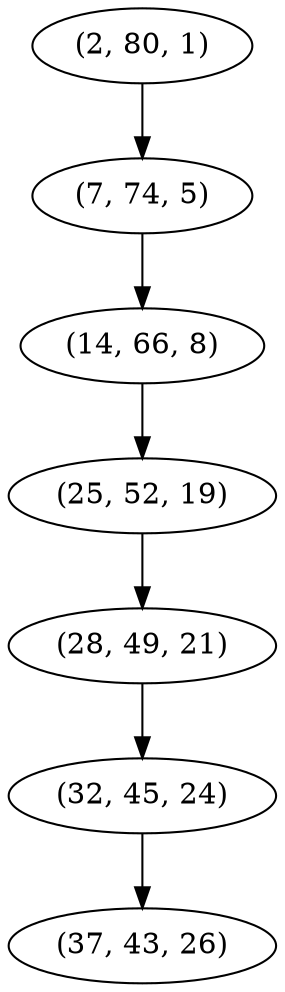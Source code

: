 digraph tree {
    "(2, 80, 1)";
    "(7, 74, 5)";
    "(14, 66, 8)";
    "(25, 52, 19)";
    "(28, 49, 21)";
    "(32, 45, 24)";
    "(37, 43, 26)";
    "(2, 80, 1)" -> "(7, 74, 5)";
    "(7, 74, 5)" -> "(14, 66, 8)";
    "(14, 66, 8)" -> "(25, 52, 19)";
    "(25, 52, 19)" -> "(28, 49, 21)";
    "(28, 49, 21)" -> "(32, 45, 24)";
    "(32, 45, 24)" -> "(37, 43, 26)";
}
